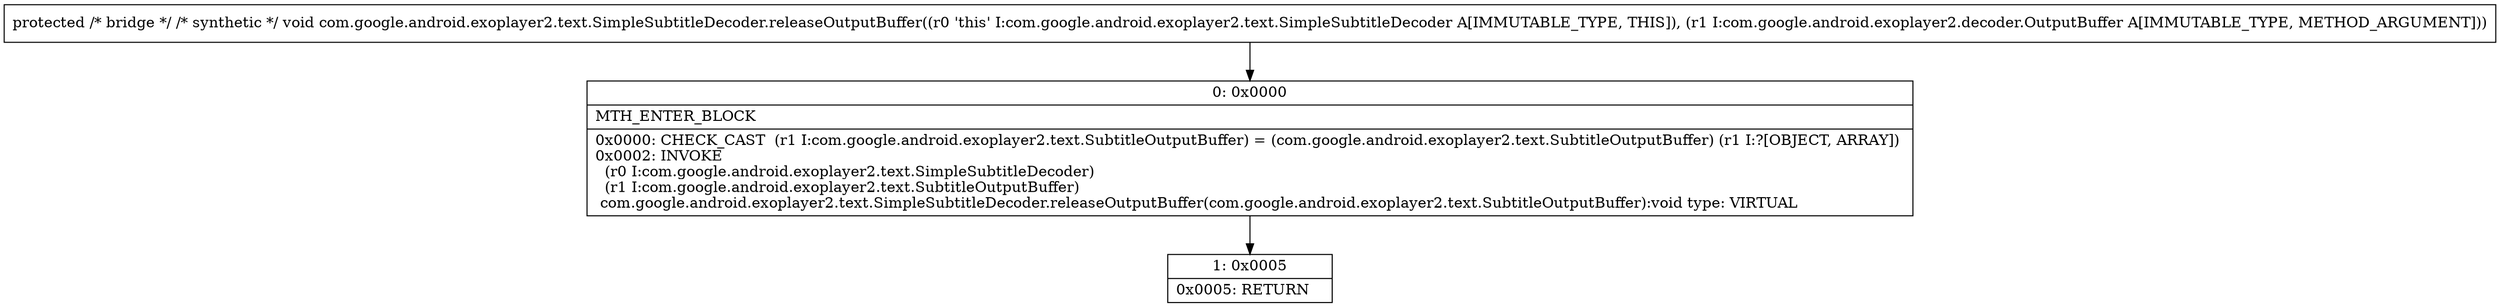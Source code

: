 digraph "CFG forcom.google.android.exoplayer2.text.SimpleSubtitleDecoder.releaseOutputBuffer(Lcom\/google\/android\/exoplayer2\/decoder\/OutputBuffer;)V" {
Node_0 [shape=record,label="{0\:\ 0x0000|MTH_ENTER_BLOCK\l|0x0000: CHECK_CAST  (r1 I:com.google.android.exoplayer2.text.SubtitleOutputBuffer) = (com.google.android.exoplayer2.text.SubtitleOutputBuffer) (r1 I:?[OBJECT, ARRAY]) \l0x0002: INVOKE  \l  (r0 I:com.google.android.exoplayer2.text.SimpleSubtitleDecoder)\l  (r1 I:com.google.android.exoplayer2.text.SubtitleOutputBuffer)\l com.google.android.exoplayer2.text.SimpleSubtitleDecoder.releaseOutputBuffer(com.google.android.exoplayer2.text.SubtitleOutputBuffer):void type: VIRTUAL \l}"];
Node_1 [shape=record,label="{1\:\ 0x0005|0x0005: RETURN   \l}"];
MethodNode[shape=record,label="{protected \/* bridge *\/ \/* synthetic *\/ void com.google.android.exoplayer2.text.SimpleSubtitleDecoder.releaseOutputBuffer((r0 'this' I:com.google.android.exoplayer2.text.SimpleSubtitleDecoder A[IMMUTABLE_TYPE, THIS]), (r1 I:com.google.android.exoplayer2.decoder.OutputBuffer A[IMMUTABLE_TYPE, METHOD_ARGUMENT])) }"];
MethodNode -> Node_0;
Node_0 -> Node_1;
}

